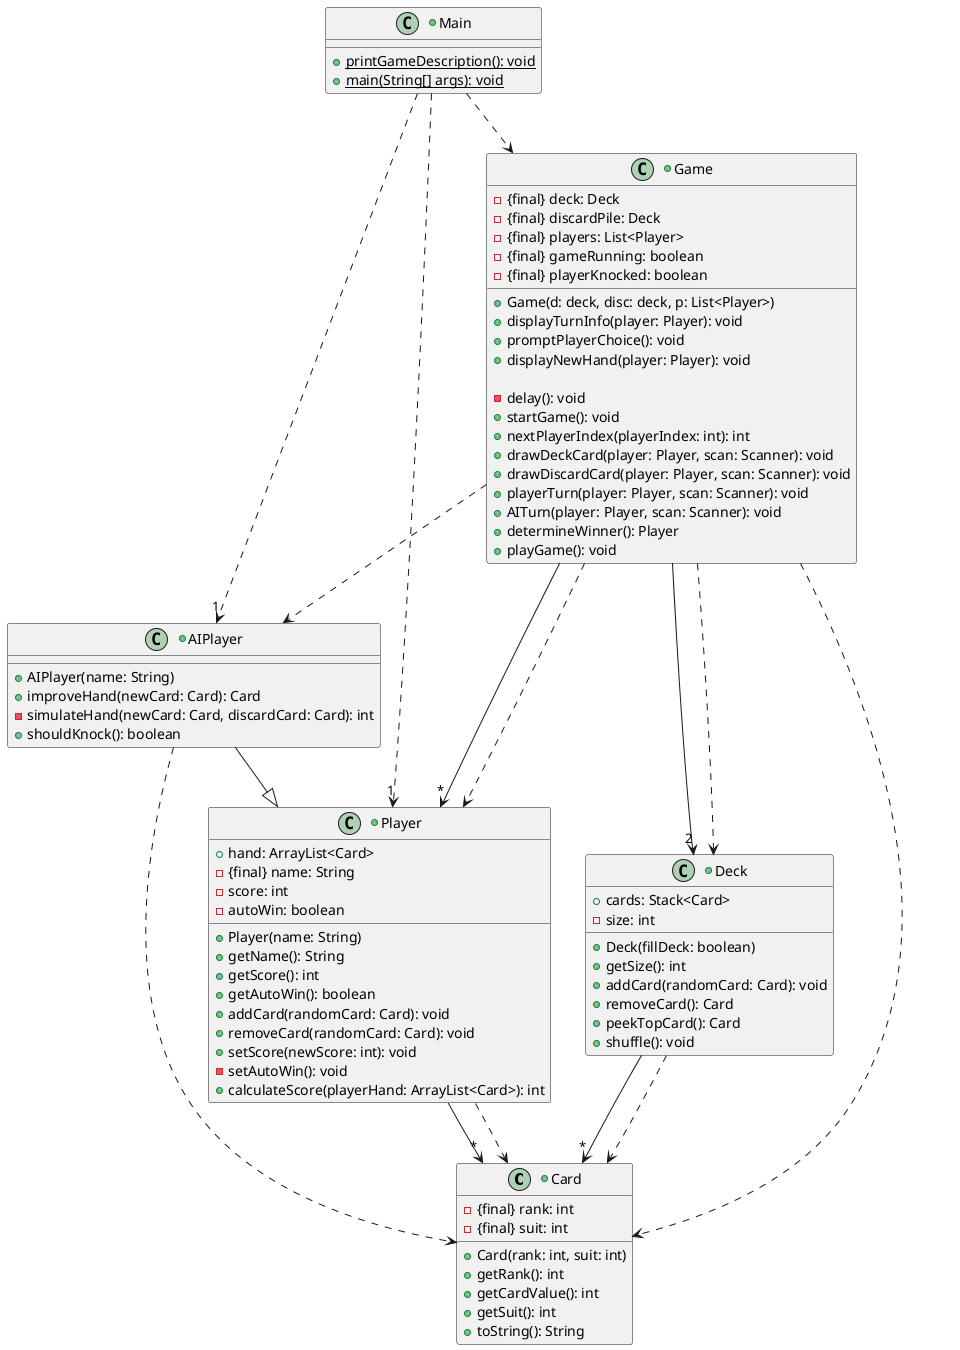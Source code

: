 @startuml

+class Card{
    -{final} rank: int
    -{final} suit: int

    +Card(rank: int, suit: int)
    +getRank(): int
    +getCardValue(): int
    +getSuit(): int
    +toString(): String
}

+class Deck{
    +cards: Stack<Card>
    -size: int

    +Deck(fillDeck: boolean)
    +getSize(): int
    +addCard(randomCard: Card): void
    +removeCard(): Card
    +peekTopCard(): Card
    +shuffle(): void
}

+class Player{
    +hand: ArrayList<Card>
    -{final} name: String
    -score: int
    -autoWin: boolean

    +Player(name: String)
    +getName(): String
    +getScore(): int
    +getAutoWin(): boolean
    +addCard(randomCard: Card): void
    +removeCard(randomCard: Card): void
    +setScore(newScore: int): void
    -setAutoWin(): void
    +calculateScore(playerHand: ArrayList<Card>): int
}

+class AIPlayer{
    +AIPlayer(name: String)
    +improveHand(newCard: Card): Card
    -simulateHand(newCard: Card, discardCard: Card): int
    +shouldKnock(): boolean
}

+class Game{
    -{final} deck: Deck
    -{final} discardPile: Deck
    -{final} players: List<Player>
    -{final} gameRunning: boolean
    -{final} playerKnocked: boolean

    +Game(d: deck, disc: deck, p: List<Player>)
    +displayTurnInfo(player: Player): void
    +promptPlayerChoice(): void
    +displayNewHand(player: Player): void

    -delay(): void
    +startGame(): void
    +nextPlayerIndex(playerIndex: int): int
    +drawDeckCard(player: Player, scan: Scanner): void
    +drawDiscardCard(player: Player, scan: Scanner): void
    +playerTurn(player: Player, scan: Scanner): void
    +AITurn(player: Player, scan: Scanner): void
    +determineWinner(): Player
    +playGame(): void
}

+class Main{
    +{static} printGameDescription(): void
    +{static} main(String[] args): void
}

'Relationships
Deck --> "*" Card
Deck ..> Card
Player --> "*" Card
Player ..> Card
AIPlayer --|> Player
AIPlayer ..> Card
Game --> "2" Deck
Game --> "*" Player
Game ..> Player
Game ..> AIPlayer
Game ..> Deck
Game ..> Card
Main ..> "1" Player
Main ..> "1" AIPlayer
Main ..> Game
@enduml
